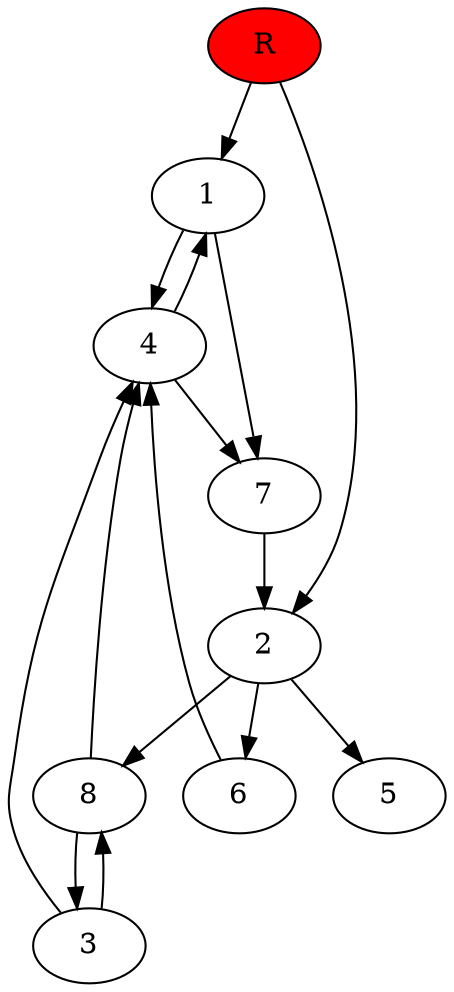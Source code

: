 digraph prb72812 {
	1
	2
	3
	4
	5
	6
	7
	8
	R [fillcolor="#ff0000" style=filled]
	1 -> 4
	1 -> 7
	2 -> 5
	2 -> 6
	2 -> 8
	3 -> 4
	3 -> 8
	4 -> 1
	4 -> 7
	6 -> 4
	7 -> 2
	8 -> 3
	8 -> 4
	R -> 1
	R -> 2
}

